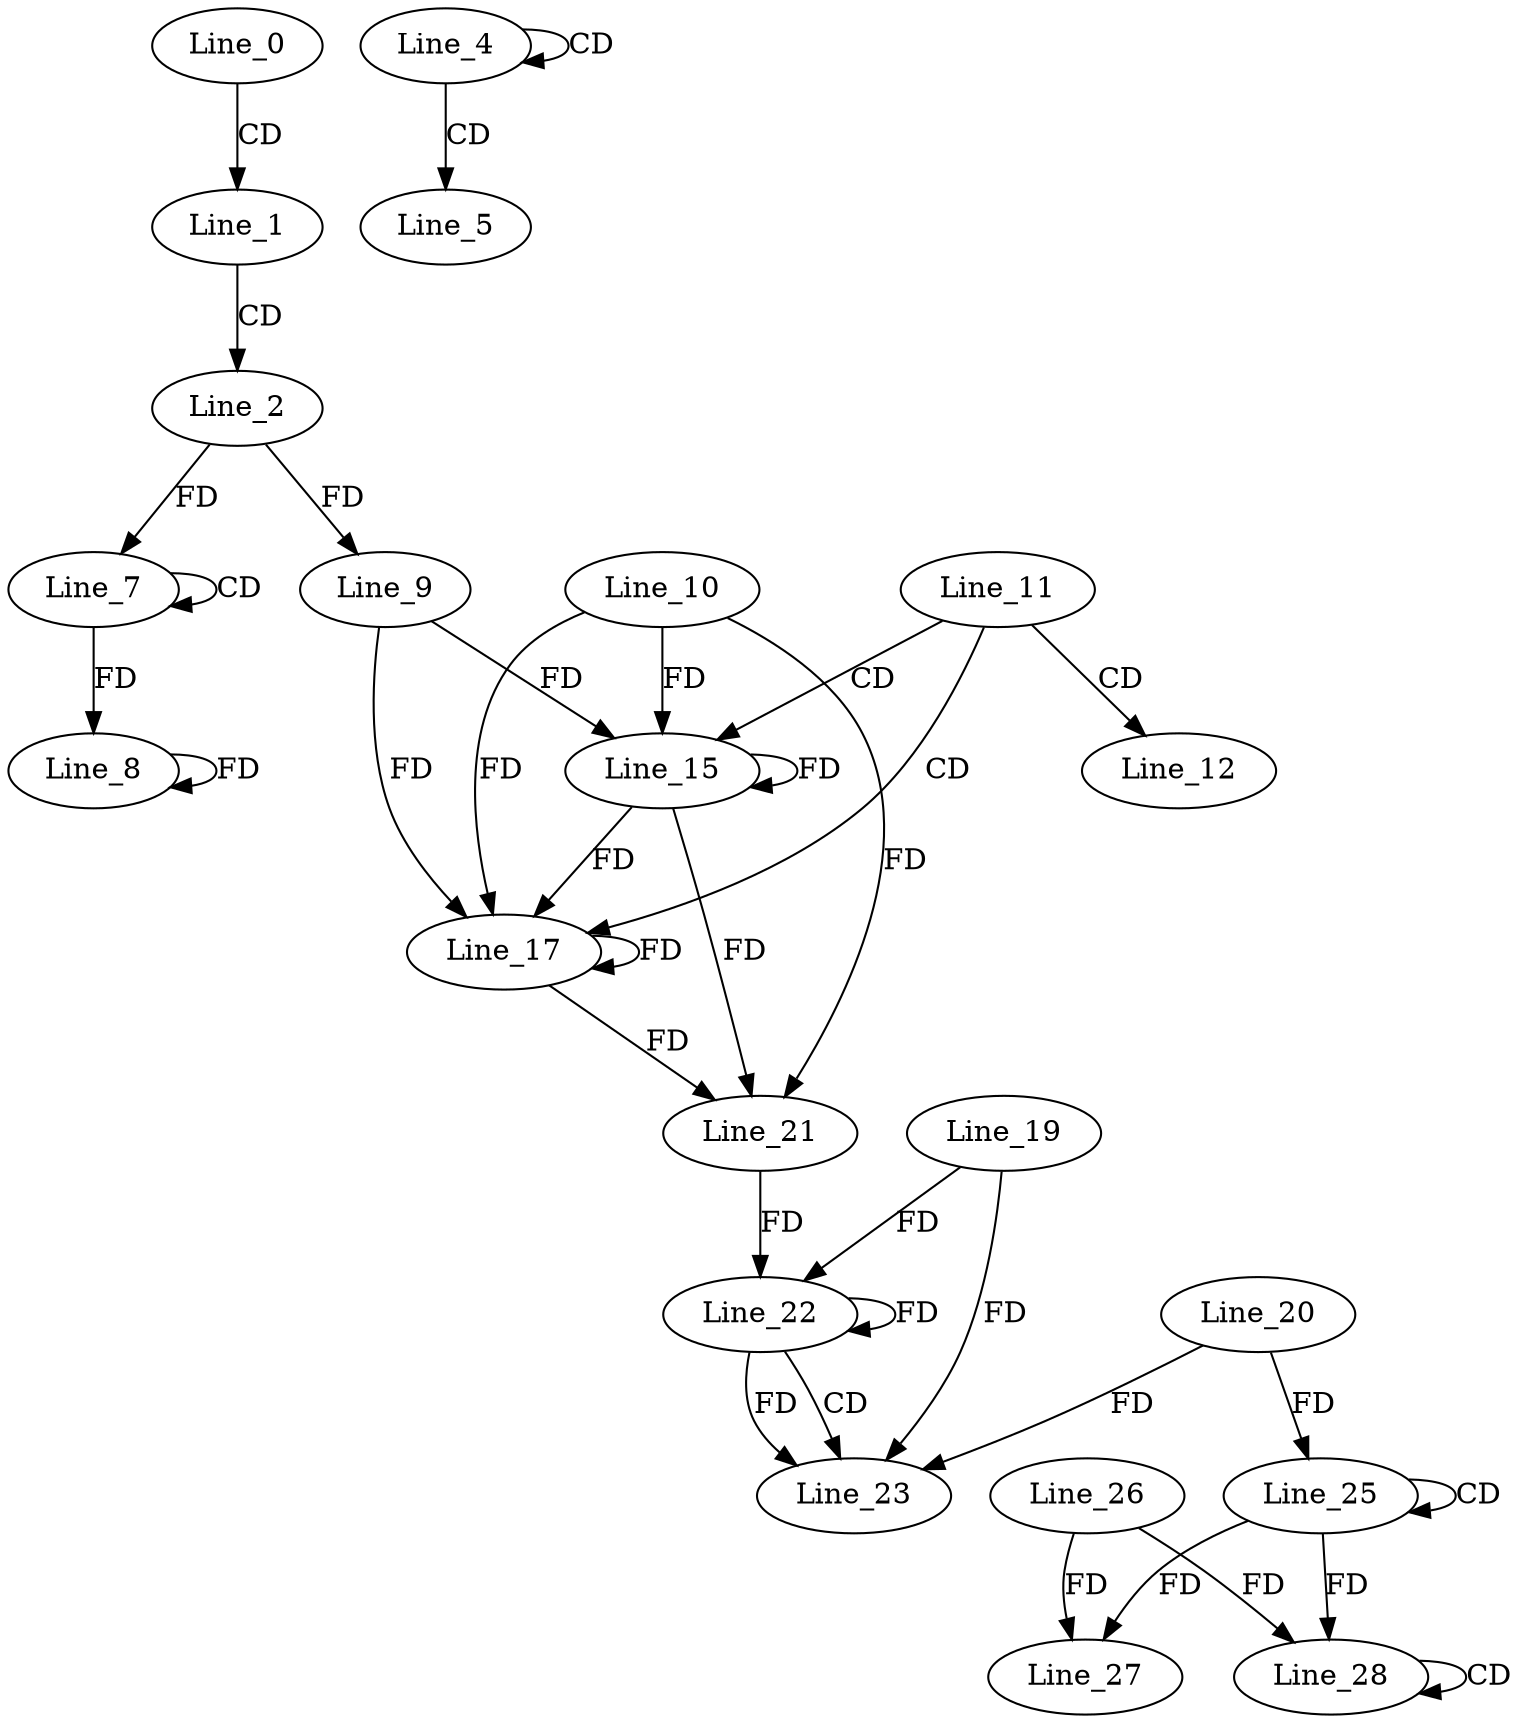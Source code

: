 digraph G {
  Line_0;
  Line_1;
  Line_2;
  Line_4;
  Line_4;
  Line_5;
  Line_7;
  Line_7;
  Line_8;
  Line_8;
  Line_9;
  Line_9;
  Line_11;
  Line_12;
  Line_15;
  Line_10;
  Line_15;
  Line_9;
  Line_15;
  Line_17;
  Line_17;
  Line_17;
  Line_21;
  Line_22;
  Line_19;
  Line_22;
  Line_21;
  Line_22;
  Line_23;
  Line_20;
  Line_25;
  Line_25;
  Line_26;
  Line_27;
  Line_28;
  Line_28;
  Line_0 -> Line_1 [ label="CD" ];
  Line_1 -> Line_2 [ label="CD" ];
  Line_4 -> Line_4 [ label="CD" ];
  Line_4 -> Line_5 [ label="CD" ];
  Line_7 -> Line_7 [ label="CD" ];
  Line_2 -> Line_7 [ label="FD" ];
  Line_7 -> Line_8 [ label="FD" ];
  Line_8 -> Line_8 [ label="FD" ];
  Line_2 -> Line_9 [ label="FD" ];
  Line_11 -> Line_12 [ label="CD" ];
  Line_11 -> Line_15 [ label="CD" ];
  Line_10 -> Line_15 [ label="FD" ];
  Line_15 -> Line_15 [ label="FD" ];
  Line_9 -> Line_15 [ label="FD" ];
  Line_11 -> Line_17 [ label="CD" ];
  Line_10 -> Line_17 [ label="FD" ];
  Line_15 -> Line_17 [ label="FD" ];
  Line_17 -> Line_17 [ label="FD" ];
  Line_9 -> Line_17 [ label="FD" ];
  Line_10 -> Line_21 [ label="FD" ];
  Line_15 -> Line_21 [ label="FD" ];
  Line_17 -> Line_21 [ label="FD" ];
  Line_22 -> Line_22 [ label="FD" ];
  Line_19 -> Line_22 [ label="FD" ];
  Line_21 -> Line_22 [ label="FD" ];
  Line_22 -> Line_23 [ label="CD" ];
  Line_20 -> Line_23 [ label="FD" ];
  Line_22 -> Line_23 [ label="FD" ];
  Line_19 -> Line_23 [ label="FD" ];
  Line_25 -> Line_25 [ label="CD" ];
  Line_20 -> Line_25 [ label="FD" ];
  Line_26 -> Line_27 [ label="FD" ];
  Line_25 -> Line_27 [ label="FD" ];
  Line_28 -> Line_28 [ label="CD" ];
  Line_26 -> Line_28 [ label="FD" ];
  Line_25 -> Line_28 [ label="FD" ];
}
